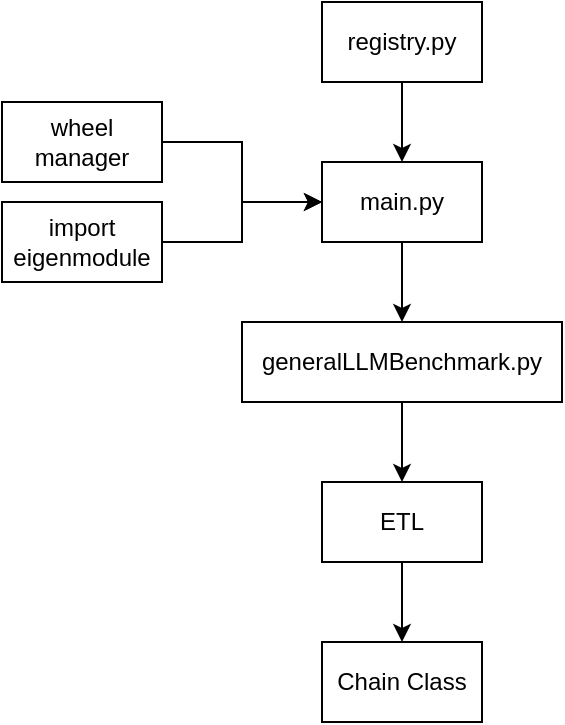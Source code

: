 <mxfile version="24.7.7">
  <diagram name="Página-1" id="I_q1WXZSqSxcN20cDfIY">
    <mxGraphModel dx="1434" dy="772" grid="1" gridSize="10" guides="1" tooltips="1" connect="1" arrows="1" fold="1" page="1" pageScale="1" pageWidth="827" pageHeight="1169" math="0" shadow="0">
      <root>
        <mxCell id="0" />
        <mxCell id="1" parent="0" />
        <mxCell id="L0w-S9e8GYBpmWa9NRzL-9" style="edgeStyle=orthogonalEdgeStyle;rounded=0;orthogonalLoop=1;jettySize=auto;html=1;" edge="1" parent="1" source="L0w-S9e8GYBpmWa9NRzL-1" target="L0w-S9e8GYBpmWa9NRzL-3">
          <mxGeometry relative="1" as="geometry" />
        </mxCell>
        <mxCell id="L0w-S9e8GYBpmWa9NRzL-1" value="main.py" style="whiteSpace=wrap;html=1;" vertex="1" parent="1">
          <mxGeometry x="200" y="200" width="80" height="40" as="geometry" />
        </mxCell>
        <mxCell id="L0w-S9e8GYBpmWa9NRzL-8" style="edgeStyle=orthogonalEdgeStyle;rounded=0;orthogonalLoop=1;jettySize=auto;html=1;" edge="1" parent="1" source="L0w-S9e8GYBpmWa9NRzL-2" target="L0w-S9e8GYBpmWa9NRzL-1">
          <mxGeometry relative="1" as="geometry" />
        </mxCell>
        <mxCell id="L0w-S9e8GYBpmWa9NRzL-2" value="registry.py" style="whiteSpace=wrap;html=1;" vertex="1" parent="1">
          <mxGeometry x="200" y="120" width="80" height="40" as="geometry" />
        </mxCell>
        <mxCell id="L0w-S9e8GYBpmWa9NRzL-12" style="edgeStyle=orthogonalEdgeStyle;rounded=0;orthogonalLoop=1;jettySize=auto;html=1;" edge="1" parent="1" source="L0w-S9e8GYBpmWa9NRzL-3" target="L0w-S9e8GYBpmWa9NRzL-10">
          <mxGeometry relative="1" as="geometry" />
        </mxCell>
        <mxCell id="L0w-S9e8GYBpmWa9NRzL-3" value="generalLLMBenchmark.py" style="whiteSpace=wrap;html=1;" vertex="1" parent="1">
          <mxGeometry x="160" y="280" width="160" height="40" as="geometry" />
        </mxCell>
        <mxCell id="L0w-S9e8GYBpmWa9NRzL-7" style="edgeStyle=orthogonalEdgeStyle;rounded=0;orthogonalLoop=1;jettySize=auto;html=1;entryX=0;entryY=0.5;entryDx=0;entryDy=0;" edge="1" parent="1" source="L0w-S9e8GYBpmWa9NRzL-4" target="L0w-S9e8GYBpmWa9NRzL-1">
          <mxGeometry relative="1" as="geometry" />
        </mxCell>
        <mxCell id="L0w-S9e8GYBpmWa9NRzL-4" value="import&lt;div&gt;eigenmodule&lt;/div&gt;" style="whiteSpace=wrap;html=1;" vertex="1" parent="1">
          <mxGeometry x="40" y="220" width="80" height="40" as="geometry" />
        </mxCell>
        <mxCell id="L0w-S9e8GYBpmWa9NRzL-6" style="edgeStyle=orthogonalEdgeStyle;rounded=0;orthogonalLoop=1;jettySize=auto;html=1;entryX=0;entryY=0.5;entryDx=0;entryDy=0;" edge="1" parent="1" source="L0w-S9e8GYBpmWa9NRzL-5" target="L0w-S9e8GYBpmWa9NRzL-1">
          <mxGeometry relative="1" as="geometry" />
        </mxCell>
        <mxCell id="L0w-S9e8GYBpmWa9NRzL-5" value="wheel manager" style="whiteSpace=wrap;html=1;" vertex="1" parent="1">
          <mxGeometry x="40" y="170" width="80" height="40" as="geometry" />
        </mxCell>
        <mxCell id="L0w-S9e8GYBpmWa9NRzL-13" style="edgeStyle=orthogonalEdgeStyle;rounded=0;orthogonalLoop=1;jettySize=auto;html=1;entryX=0.5;entryY=0;entryDx=0;entryDy=0;" edge="1" parent="1" source="L0w-S9e8GYBpmWa9NRzL-10" target="L0w-S9e8GYBpmWa9NRzL-11">
          <mxGeometry relative="1" as="geometry" />
        </mxCell>
        <mxCell id="L0w-S9e8GYBpmWa9NRzL-10" value="ETL" style="whiteSpace=wrap;html=1;" vertex="1" parent="1">
          <mxGeometry x="200" y="360" width="80" height="40" as="geometry" />
        </mxCell>
        <mxCell id="L0w-S9e8GYBpmWa9NRzL-11" value="Chain Class" style="whiteSpace=wrap;html=1;" vertex="1" parent="1">
          <mxGeometry x="200" y="440" width="80" height="40" as="geometry" />
        </mxCell>
      </root>
    </mxGraphModel>
  </diagram>
</mxfile>
